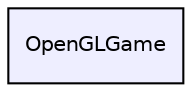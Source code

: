 digraph "C:/VSProjects/OpenGLGame/OpenGLGame" {
  compound=true
  node [ fontsize="10", fontname="Helvetica"];
  edge [ labelfontsize="10", labelfontname="Helvetica"];
  dir_1560ade08408dbc7f0f4b345892f9a65 [shape=box, label="OpenGLGame", style="filled", fillcolor="#eeeeff", pencolor="black", URL="dir_1560ade08408dbc7f0f4b345892f9a65.html"];
}
